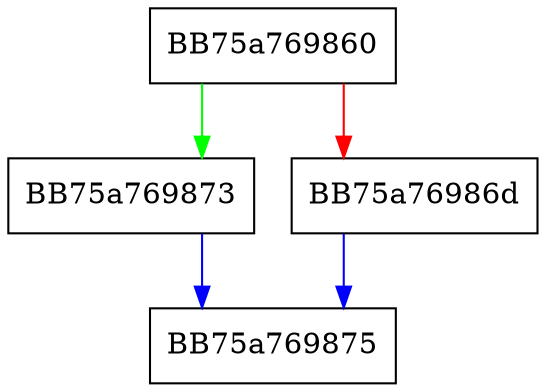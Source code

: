 digraph OpenFile {
  node [shape="box"];
  graph [splines=ortho];
  BB75a769860 -> BB75a769873 [color="green"];
  BB75a769860 -> BB75a76986d [color="red"];
  BB75a76986d -> BB75a769875 [color="blue"];
  BB75a769873 -> BB75a769875 [color="blue"];
}
